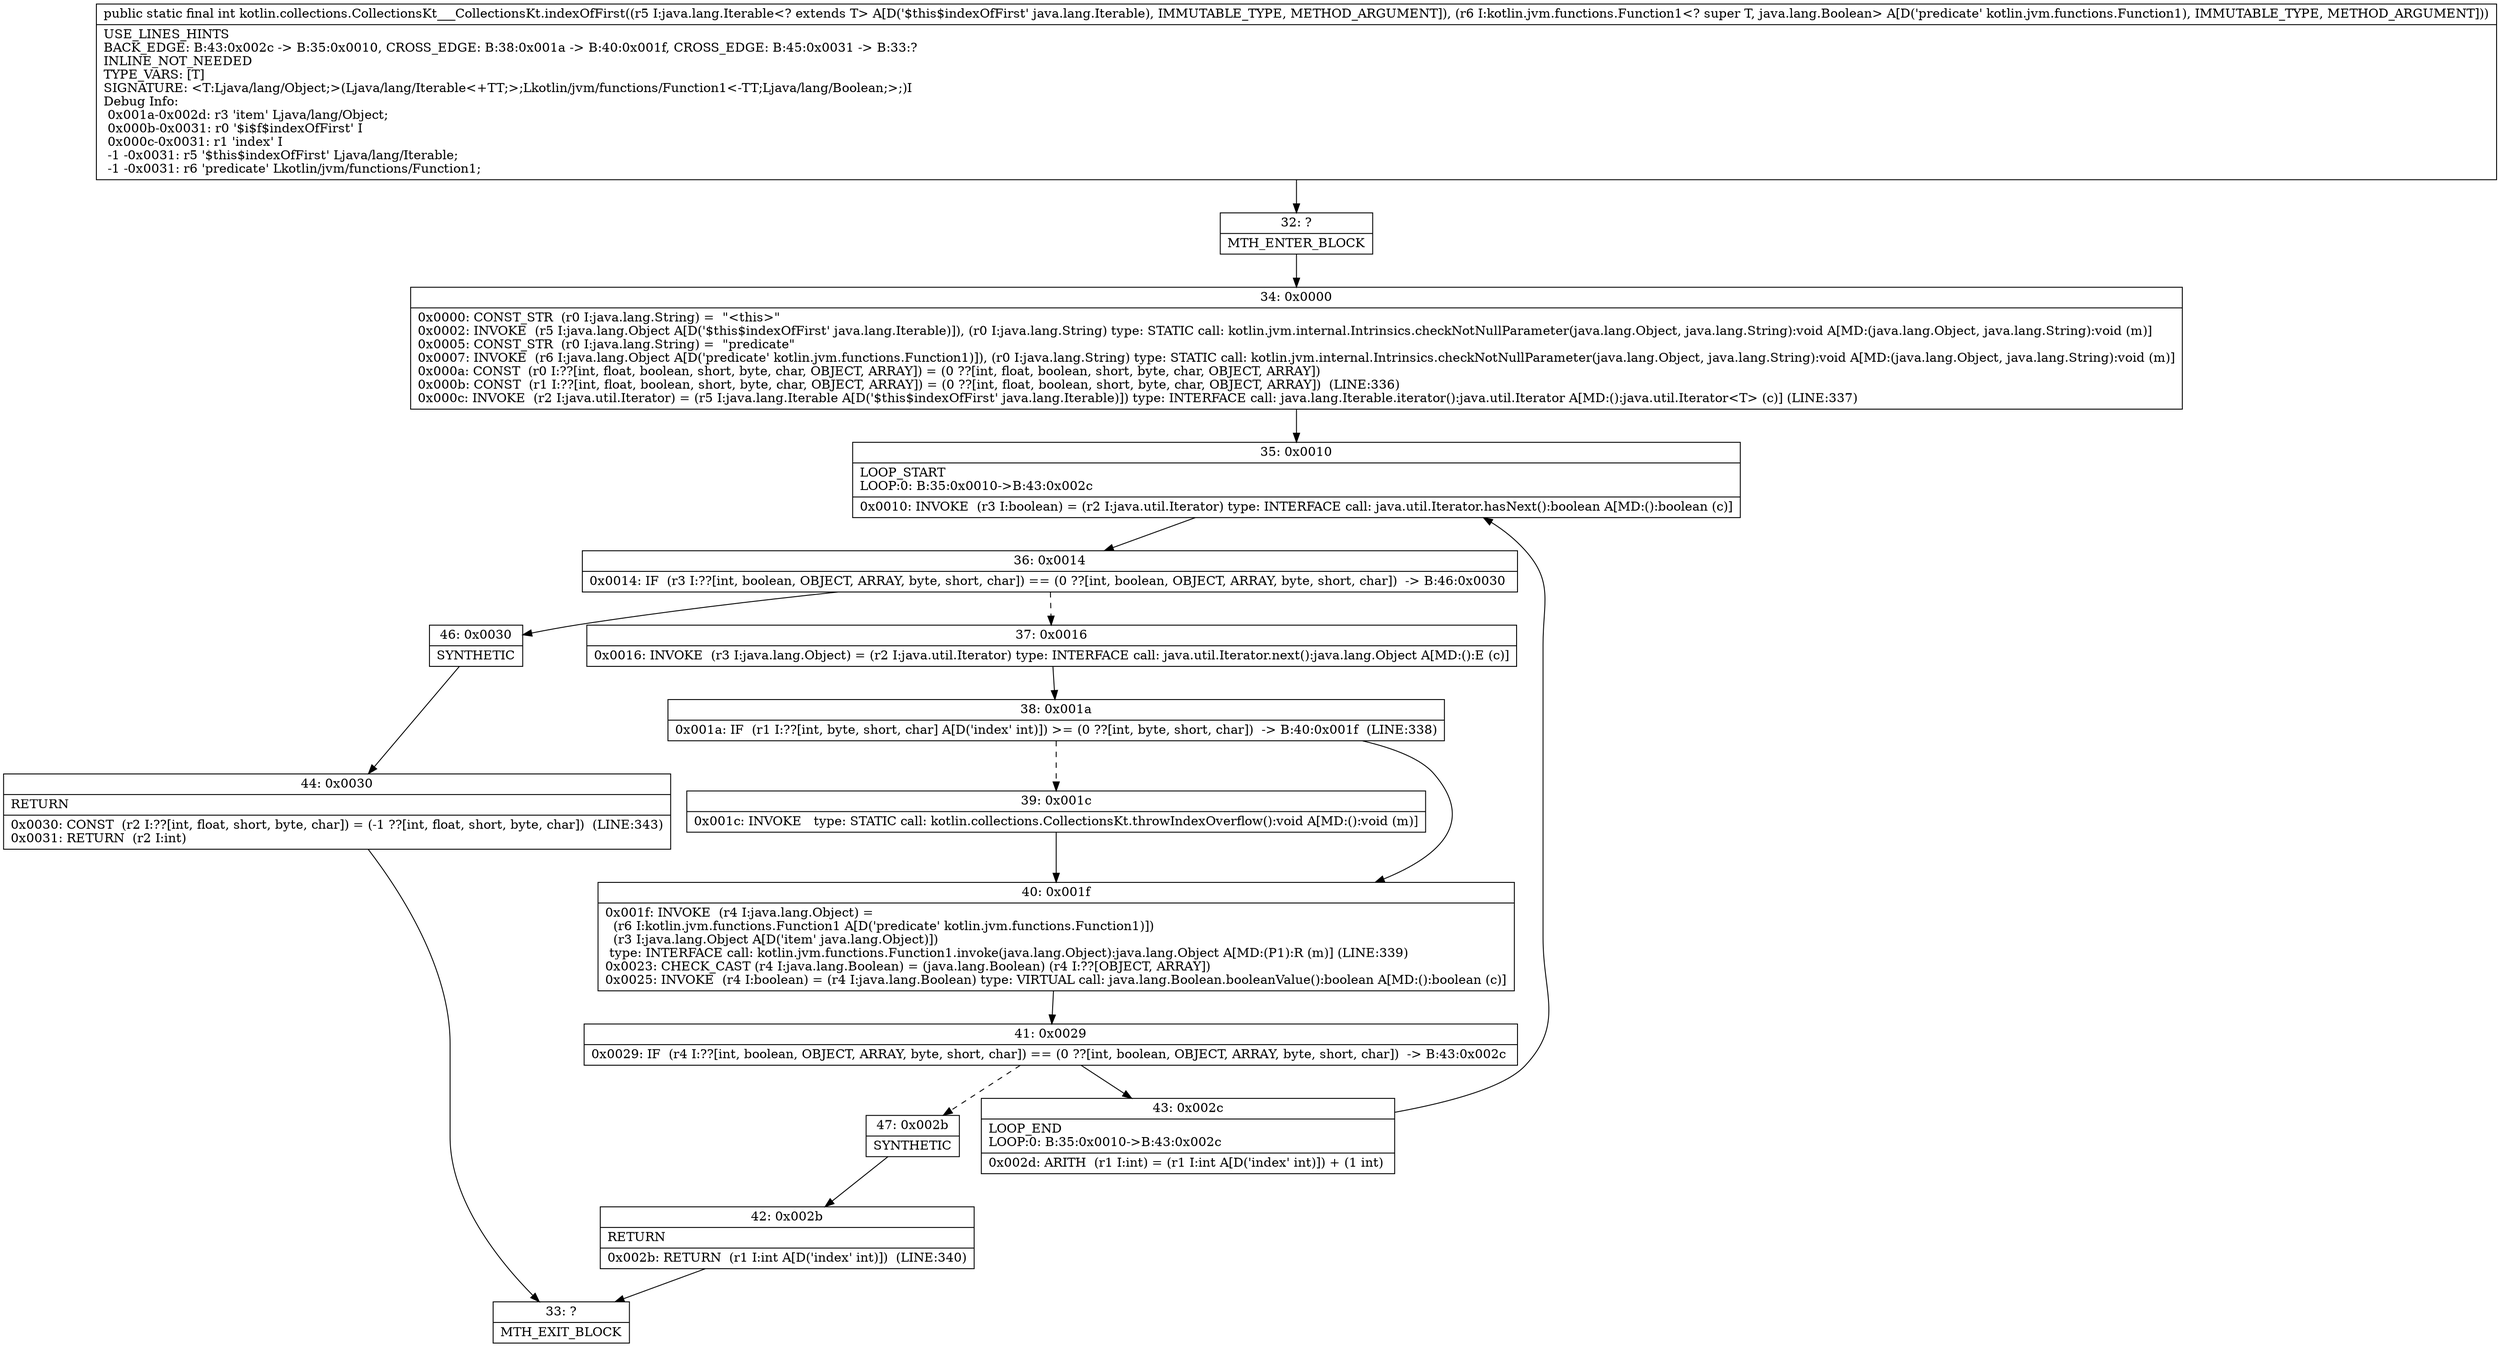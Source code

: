 digraph "CFG forkotlin.collections.CollectionsKt___CollectionsKt.indexOfFirst(Ljava\/lang\/Iterable;Lkotlin\/jvm\/functions\/Function1;)I" {
Node_32 [shape=record,label="{32\:\ ?|MTH_ENTER_BLOCK\l}"];
Node_34 [shape=record,label="{34\:\ 0x0000|0x0000: CONST_STR  (r0 I:java.lang.String) =  \"\<this\>\" \l0x0002: INVOKE  (r5 I:java.lang.Object A[D('$this$indexOfFirst' java.lang.Iterable)]), (r0 I:java.lang.String) type: STATIC call: kotlin.jvm.internal.Intrinsics.checkNotNullParameter(java.lang.Object, java.lang.String):void A[MD:(java.lang.Object, java.lang.String):void (m)]\l0x0005: CONST_STR  (r0 I:java.lang.String) =  \"predicate\" \l0x0007: INVOKE  (r6 I:java.lang.Object A[D('predicate' kotlin.jvm.functions.Function1)]), (r0 I:java.lang.String) type: STATIC call: kotlin.jvm.internal.Intrinsics.checkNotNullParameter(java.lang.Object, java.lang.String):void A[MD:(java.lang.Object, java.lang.String):void (m)]\l0x000a: CONST  (r0 I:??[int, float, boolean, short, byte, char, OBJECT, ARRAY]) = (0 ??[int, float, boolean, short, byte, char, OBJECT, ARRAY]) \l0x000b: CONST  (r1 I:??[int, float, boolean, short, byte, char, OBJECT, ARRAY]) = (0 ??[int, float, boolean, short, byte, char, OBJECT, ARRAY])  (LINE:336)\l0x000c: INVOKE  (r2 I:java.util.Iterator) = (r5 I:java.lang.Iterable A[D('$this$indexOfFirst' java.lang.Iterable)]) type: INTERFACE call: java.lang.Iterable.iterator():java.util.Iterator A[MD:():java.util.Iterator\<T\> (c)] (LINE:337)\l}"];
Node_35 [shape=record,label="{35\:\ 0x0010|LOOP_START\lLOOP:0: B:35:0x0010\-\>B:43:0x002c\l|0x0010: INVOKE  (r3 I:boolean) = (r2 I:java.util.Iterator) type: INTERFACE call: java.util.Iterator.hasNext():boolean A[MD:():boolean (c)]\l}"];
Node_36 [shape=record,label="{36\:\ 0x0014|0x0014: IF  (r3 I:??[int, boolean, OBJECT, ARRAY, byte, short, char]) == (0 ??[int, boolean, OBJECT, ARRAY, byte, short, char])  \-\> B:46:0x0030 \l}"];
Node_37 [shape=record,label="{37\:\ 0x0016|0x0016: INVOKE  (r3 I:java.lang.Object) = (r2 I:java.util.Iterator) type: INTERFACE call: java.util.Iterator.next():java.lang.Object A[MD:():E (c)]\l}"];
Node_38 [shape=record,label="{38\:\ 0x001a|0x001a: IF  (r1 I:??[int, byte, short, char] A[D('index' int)]) \>= (0 ??[int, byte, short, char])  \-\> B:40:0x001f  (LINE:338)\l}"];
Node_39 [shape=record,label="{39\:\ 0x001c|0x001c: INVOKE   type: STATIC call: kotlin.collections.CollectionsKt.throwIndexOverflow():void A[MD:():void (m)]\l}"];
Node_40 [shape=record,label="{40\:\ 0x001f|0x001f: INVOKE  (r4 I:java.lang.Object) = \l  (r6 I:kotlin.jvm.functions.Function1 A[D('predicate' kotlin.jvm.functions.Function1)])\l  (r3 I:java.lang.Object A[D('item' java.lang.Object)])\l type: INTERFACE call: kotlin.jvm.functions.Function1.invoke(java.lang.Object):java.lang.Object A[MD:(P1):R (m)] (LINE:339)\l0x0023: CHECK_CAST (r4 I:java.lang.Boolean) = (java.lang.Boolean) (r4 I:??[OBJECT, ARRAY]) \l0x0025: INVOKE  (r4 I:boolean) = (r4 I:java.lang.Boolean) type: VIRTUAL call: java.lang.Boolean.booleanValue():boolean A[MD:():boolean (c)]\l}"];
Node_41 [shape=record,label="{41\:\ 0x0029|0x0029: IF  (r4 I:??[int, boolean, OBJECT, ARRAY, byte, short, char]) == (0 ??[int, boolean, OBJECT, ARRAY, byte, short, char])  \-\> B:43:0x002c \l}"];
Node_43 [shape=record,label="{43\:\ 0x002c|LOOP_END\lLOOP:0: B:35:0x0010\-\>B:43:0x002c\l|0x002d: ARITH  (r1 I:int) = (r1 I:int A[D('index' int)]) + (1 int) \l}"];
Node_47 [shape=record,label="{47\:\ 0x002b|SYNTHETIC\l}"];
Node_42 [shape=record,label="{42\:\ 0x002b|RETURN\l|0x002b: RETURN  (r1 I:int A[D('index' int)])  (LINE:340)\l}"];
Node_33 [shape=record,label="{33\:\ ?|MTH_EXIT_BLOCK\l}"];
Node_46 [shape=record,label="{46\:\ 0x0030|SYNTHETIC\l}"];
Node_44 [shape=record,label="{44\:\ 0x0030|RETURN\l|0x0030: CONST  (r2 I:??[int, float, short, byte, char]) = (\-1 ??[int, float, short, byte, char])  (LINE:343)\l0x0031: RETURN  (r2 I:int) \l}"];
MethodNode[shape=record,label="{public static final int kotlin.collections.CollectionsKt___CollectionsKt.indexOfFirst((r5 I:java.lang.Iterable\<? extends T\> A[D('$this$indexOfFirst' java.lang.Iterable), IMMUTABLE_TYPE, METHOD_ARGUMENT]), (r6 I:kotlin.jvm.functions.Function1\<? super T, java.lang.Boolean\> A[D('predicate' kotlin.jvm.functions.Function1), IMMUTABLE_TYPE, METHOD_ARGUMENT]))  | USE_LINES_HINTS\lBACK_EDGE: B:43:0x002c \-\> B:35:0x0010, CROSS_EDGE: B:38:0x001a \-\> B:40:0x001f, CROSS_EDGE: B:45:0x0031 \-\> B:33:?\lINLINE_NOT_NEEDED\lTYPE_VARS: [T]\lSIGNATURE: \<T:Ljava\/lang\/Object;\>(Ljava\/lang\/Iterable\<+TT;\>;Lkotlin\/jvm\/functions\/Function1\<\-TT;Ljava\/lang\/Boolean;\>;)I\lDebug Info:\l  0x001a\-0x002d: r3 'item' Ljava\/lang\/Object;\l  0x000b\-0x0031: r0 '$i$f$indexOfFirst' I\l  0x000c\-0x0031: r1 'index' I\l  \-1 \-0x0031: r5 '$this$indexOfFirst' Ljava\/lang\/Iterable;\l  \-1 \-0x0031: r6 'predicate' Lkotlin\/jvm\/functions\/Function1;\l}"];
MethodNode -> Node_32;Node_32 -> Node_34;
Node_34 -> Node_35;
Node_35 -> Node_36;
Node_36 -> Node_37[style=dashed];
Node_36 -> Node_46;
Node_37 -> Node_38;
Node_38 -> Node_39[style=dashed];
Node_38 -> Node_40;
Node_39 -> Node_40;
Node_40 -> Node_41;
Node_41 -> Node_43;
Node_41 -> Node_47[style=dashed];
Node_43 -> Node_35;
Node_47 -> Node_42;
Node_42 -> Node_33;
Node_46 -> Node_44;
Node_44 -> Node_33;
}

